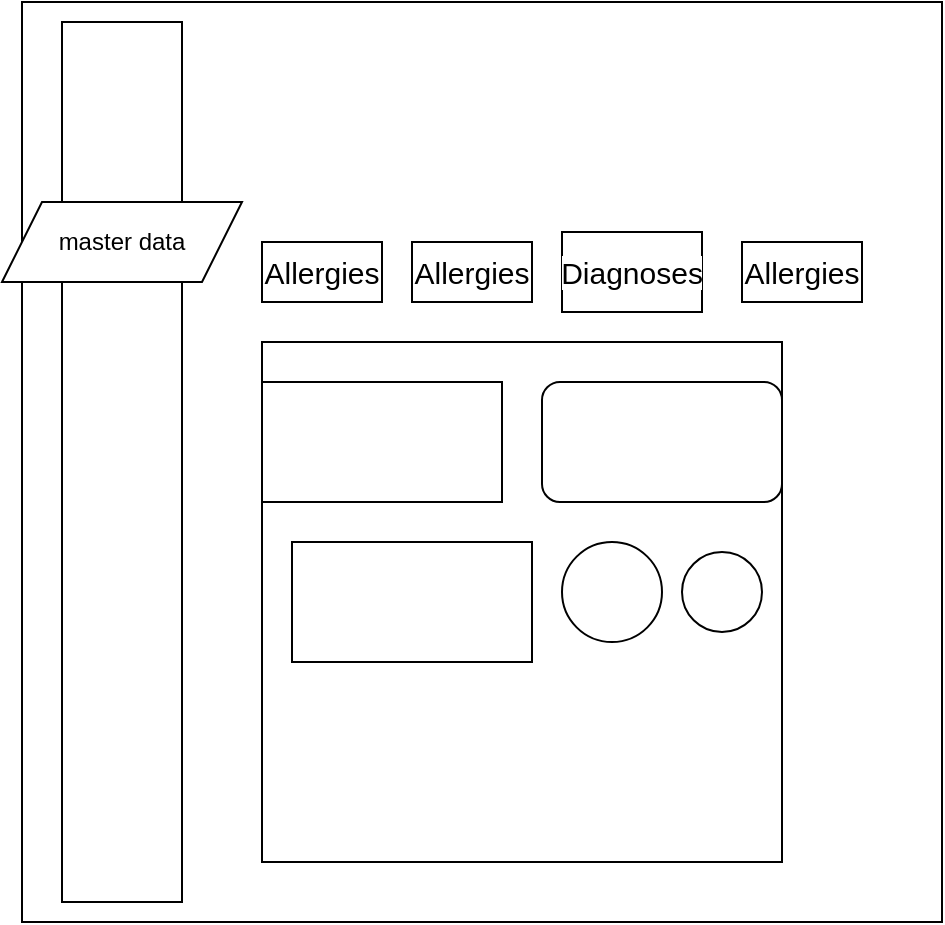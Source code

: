 <mxfile version="15.5.5" type="github">
  <diagram id="CFkbVyRn0u2_PRZIqhRb" name="Page-1">
    <mxGraphModel dx="868" dy="488" grid="1" gridSize="10" guides="1" tooltips="1" connect="1" arrows="1" fold="1" page="1" pageScale="1" pageWidth="850" pageHeight="1100" math="0" shadow="0">
      <root>
        <mxCell id="0" />
        <mxCell id="1" parent="0" />
        <mxCell id="BmNOgJSCosuy1DcJjFHx-1" value="" style="whiteSpace=wrap;html=1;aspect=fixed;" vertex="1" parent="1">
          <mxGeometry x="230" y="30" width="460" height="460" as="geometry" />
        </mxCell>
        <mxCell id="BmNOgJSCosuy1DcJjFHx-3" value="" style="rounded=0;whiteSpace=wrap;html=1;rotation=90;" vertex="1" parent="1">
          <mxGeometry x="60" y="230" width="440" height="60" as="geometry" />
        </mxCell>
        <mxCell id="BmNOgJSCosuy1DcJjFHx-4" value="master data" style="shape=parallelogram;perimeter=parallelogramPerimeter;whiteSpace=wrap;html=1;fixedSize=1;" vertex="1" parent="1">
          <mxGeometry x="220" y="130" width="120" height="40" as="geometry" />
        </mxCell>
        <mxCell id="BmNOgJSCosuy1DcJjFHx-5" value="&lt;span style=&quot;font-family: &amp;#34;segoe ui&amp;#34; , , &amp;#34;apple color emoji&amp;#34; , &amp;#34;segoe ui emoji&amp;#34; , sans-serif ; font-size: 15px ; background-color: rgb(255 , 255 , 255)&quot;&gt;Allergies&lt;/span&gt;" style="rounded=0;whiteSpace=wrap;html=1;" vertex="1" parent="1">
          <mxGeometry x="350" y="150" width="60" height="30" as="geometry" />
        </mxCell>
        <mxCell id="BmNOgJSCosuy1DcJjFHx-6" value="&lt;span style=&quot;font-family: &amp;#34;segoe ui&amp;#34; , , &amp;#34;apple color emoji&amp;#34; , &amp;#34;segoe ui emoji&amp;#34; , sans-serif ; font-size: 15px ; background-color: rgb(255 , 255 , 255)&quot;&gt;Diagnoses&lt;/span&gt;" style="rounded=0;whiteSpace=wrap;html=1;" vertex="1" parent="1">
          <mxGeometry x="500" y="145" width="70" height="40" as="geometry" />
        </mxCell>
        <mxCell id="BmNOgJSCosuy1DcJjFHx-8" value="&lt;span style=&quot;font-family: &amp;#34;segoe ui&amp;#34; , , &amp;#34;apple color emoji&amp;#34; , &amp;#34;segoe ui emoji&amp;#34; , sans-serif ; font-size: 15px ; background-color: rgb(255 , 255 , 255)&quot;&gt;Allergies&lt;/span&gt;" style="rounded=0;whiteSpace=wrap;html=1;" vertex="1" parent="1">
          <mxGeometry x="425" y="150" width="60" height="30" as="geometry" />
        </mxCell>
        <mxCell id="BmNOgJSCosuy1DcJjFHx-9" value="&lt;span style=&quot;font-family: &amp;#34;segoe ui&amp;#34; , , &amp;#34;apple color emoji&amp;#34; , &amp;#34;segoe ui emoji&amp;#34; , sans-serif ; font-size: 15px ; background-color: rgb(255 , 255 , 255)&quot;&gt;Allergies&lt;/span&gt;" style="rounded=0;whiteSpace=wrap;html=1;" vertex="1" parent="1">
          <mxGeometry x="590" y="150" width="60" height="30" as="geometry" />
        </mxCell>
        <mxCell id="BmNOgJSCosuy1DcJjFHx-10" value="" style="whiteSpace=wrap;html=1;aspect=fixed;" vertex="1" parent="1">
          <mxGeometry x="350" y="200" width="260" height="260" as="geometry" />
        </mxCell>
        <mxCell id="BmNOgJSCosuy1DcJjFHx-11" value="" style="rounded=0;whiteSpace=wrap;html=1;" vertex="1" parent="1">
          <mxGeometry x="350" y="220" width="120" height="60" as="geometry" />
        </mxCell>
        <mxCell id="BmNOgJSCosuy1DcJjFHx-12" value="" style="rounded=1;whiteSpace=wrap;html=1;" vertex="1" parent="1">
          <mxGeometry x="490" y="220" width="120" height="60" as="geometry" />
        </mxCell>
        <mxCell id="BmNOgJSCosuy1DcJjFHx-13" value="" style="rounded=0;whiteSpace=wrap;html=1;" vertex="1" parent="1">
          <mxGeometry x="365" y="300" width="120" height="60" as="geometry" />
        </mxCell>
        <mxCell id="BmNOgJSCosuy1DcJjFHx-14" value="" style="ellipse;whiteSpace=wrap;html=1;aspect=fixed;" vertex="1" parent="1">
          <mxGeometry x="500" y="300" width="50" height="50" as="geometry" />
        </mxCell>
        <mxCell id="BmNOgJSCosuy1DcJjFHx-15" value="" style="ellipse;whiteSpace=wrap;html=1;" vertex="1" parent="1">
          <mxGeometry x="560" y="305" width="40" height="40" as="geometry" />
        </mxCell>
      </root>
    </mxGraphModel>
  </diagram>
</mxfile>
